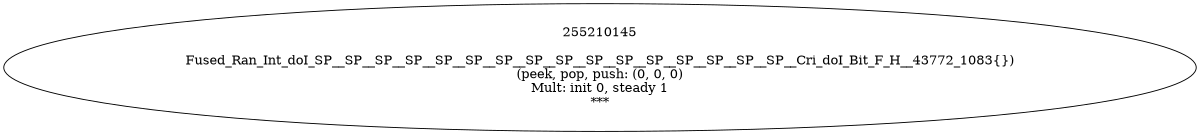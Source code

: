 digraph Flattend {
size = "8, 10.5";
255210145 [ label="255210145\n\nFused_Ran_Int_doI_SP__SP__SP__SP__SP__SP__SP__SP__SP__SP__SP__SP__SP__SP__SP__SP__Cri_doI_Bit_F_H__43772_1083{})\n(peek, pop, push: (0, 0, 0)\nMult: init 0, steady 1\n *** " ];
}
